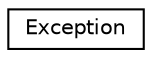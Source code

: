 digraph "Graphical Class Hierarchy"
{
 // LATEX_PDF_SIZE
  edge [fontname="Helvetica",fontsize="10",labelfontname="Helvetica",labelfontsize="10"];
  node [fontname="Helvetica",fontsize="10",shape=record];
  rankdir="LR";
  Node0 [label="Exception",height=0.2,width=0.4,color="black", fillcolor="white", style="filled",URL="$classmoja_1_1Exception.html",tooltip="This is the base class for all exceptions defined in the moja Core class library."];
}
